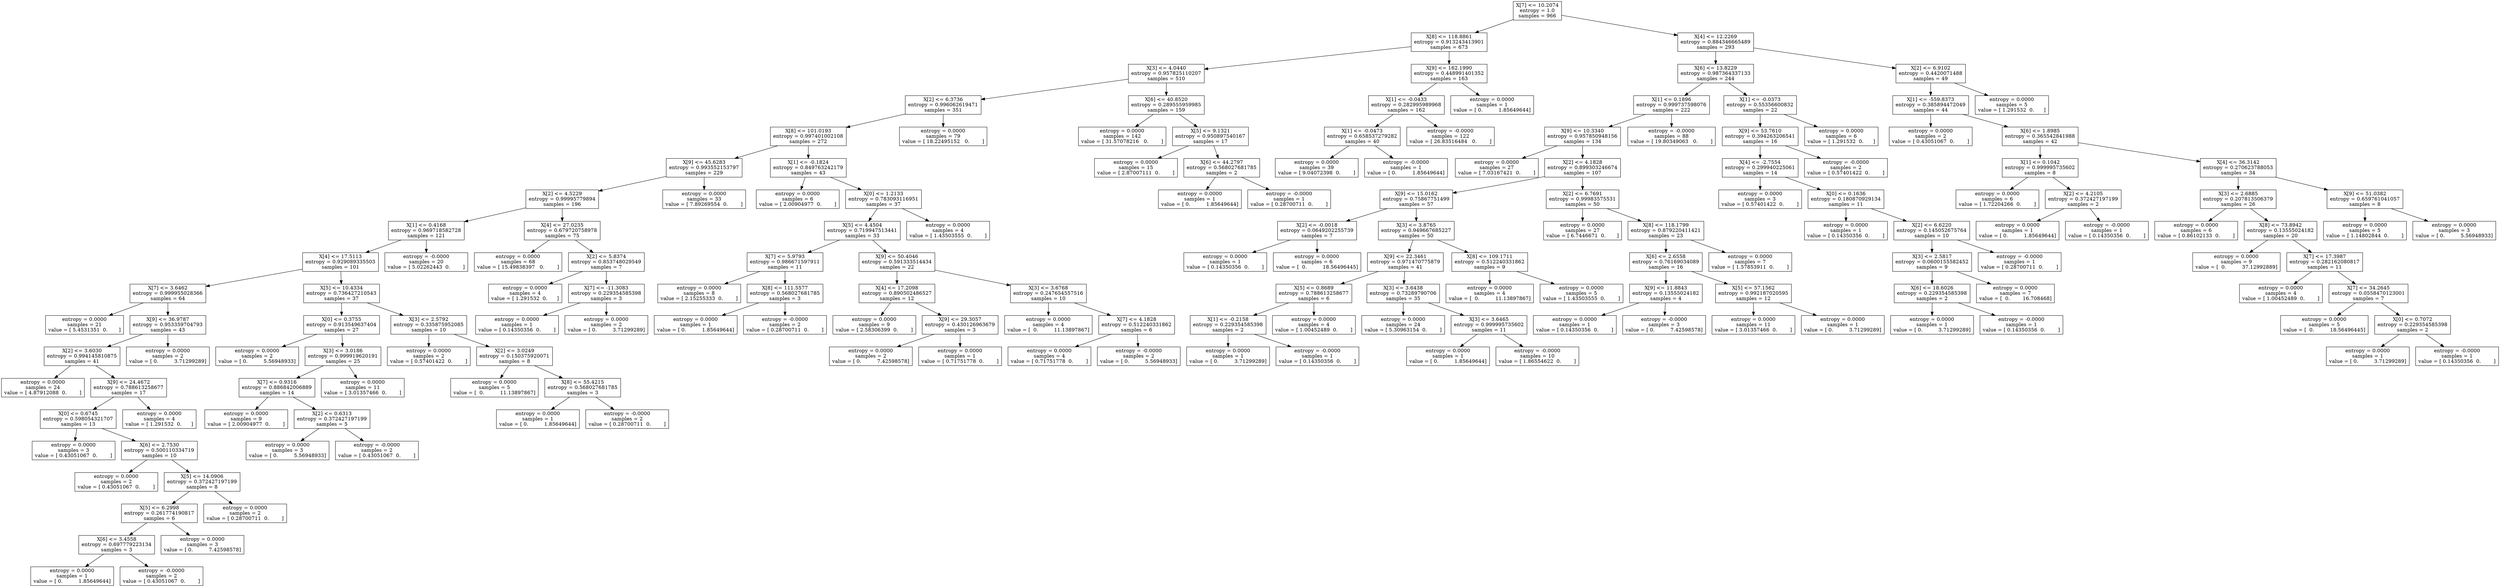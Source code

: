 digraph Tree {
0 [label="X[7] <= 10.2074\nentropy = 1.0\nsamples = 966", shape="box"] ;
1 [label="X[8] <= 118.8861\nentropy = 0.913243413901\nsamples = 673", shape="box"] ;
0 -> 1 ;
2 [label="X[3] <= 4.0440\nentropy = 0.957825110207\nsamples = 510", shape="box"] ;
1 -> 2 ;
3 [label="X[2] <= 6.3736\nentropy = 0.996062619471\nsamples = 351", shape="box"] ;
2 -> 3 ;
4 [label="X[8] <= 101.0193\nentropy = 0.997401002108\nsamples = 272", shape="box"] ;
3 -> 4 ;
5 [label="X[9] <= 45.6283\nentropy = 0.993552153797\nsamples = 229", shape="box"] ;
4 -> 5 ;
6 [label="X[2] <= 4.5229\nentropy = 0.99995779894\nsamples = 196", shape="box"] ;
5 -> 6 ;
7 [label="X[1] <= 0.4168\nentropy = 0.969718582728\nsamples = 121", shape="box"] ;
6 -> 7 ;
8 [label="X[4] <= 17.5113\nentropy = 0.929089335503\nsamples = 101", shape="box"] ;
7 -> 8 ;
9 [label="X[7] <= 3.6462\nentropy = 0.999955028366\nsamples = 64", shape="box"] ;
8 -> 9 ;
10 [label="entropy = 0.0000\nsamples = 21\nvalue = [ 5.4531351  0.       ]", shape="box"] ;
9 -> 10 ;
11 [label="X[9] <= 36.9787\nentropy = 0.953359704793\nsamples = 43", shape="box"] ;
9 -> 11 ;
12 [label="X[2] <= 3.6030\nentropy = 0.994145810875\nsamples = 41", shape="box"] ;
11 -> 12 ;
13 [label="entropy = 0.0000\nsamples = 24\nvalue = [ 4.87912088  0.        ]", shape="box"] ;
12 -> 13 ;
14 [label="X[9] <= 24.4672\nentropy = 0.788613258677\nsamples = 17", shape="box"] ;
12 -> 14 ;
15 [label="X[0] <= 0.6745\nentropy = 0.598054321707\nsamples = 13", shape="box"] ;
14 -> 15 ;
16 [label="entropy = 0.0000\nsamples = 3\nvalue = [ 0.43051067  0.        ]", shape="box"] ;
15 -> 16 ;
17 [label="X[6] <= 2.7530\nentropy = 0.500110334719\nsamples = 10", shape="box"] ;
15 -> 17 ;
18 [label="entropy = 0.0000\nsamples = 2\nvalue = [ 0.43051067  0.        ]", shape="box"] ;
17 -> 18 ;
19 [label="X[5] <= 14.0906\nentropy = 0.372427197199\nsamples = 8", shape="box"] ;
17 -> 19 ;
20 [label="X[5] <= 6.2998\nentropy = 0.261774190817\nsamples = 6", shape="box"] ;
19 -> 20 ;
21 [label="X[6] <= 3.4558\nentropy = 0.697779223134\nsamples = 3", shape="box"] ;
20 -> 21 ;
22 [label="entropy = 0.0000\nsamples = 1\nvalue = [ 0.          1.85649644]", shape="box"] ;
21 -> 22 ;
23 [label="entropy = -0.0000\nsamples = 2\nvalue = [ 0.43051067  0.        ]", shape="box"] ;
21 -> 23 ;
24 [label="entropy = 0.0000\nsamples = 3\nvalue = [ 0.          7.42598578]", shape="box"] ;
20 -> 24 ;
25 [label="entropy = 0.0000\nsamples = 2\nvalue = [ 0.28700711  0.        ]", shape="box"] ;
19 -> 25 ;
26 [label="entropy = 0.0000\nsamples = 4\nvalue = [ 1.291532  0.      ]", shape="box"] ;
14 -> 26 ;
27 [label="entropy = 0.0000\nsamples = 2\nvalue = [ 0.          3.71299289]", shape="box"] ;
11 -> 27 ;
28 [label="X[5] <= 10.4334\nentropy = 0.736427210543\nsamples = 37", shape="box"] ;
8 -> 28 ;
29 [label="X[0] <= 0.3755\nentropy = 0.913549637404\nsamples = 27", shape="box"] ;
28 -> 29 ;
30 [label="entropy = 0.0000\nsamples = 2\nvalue = [ 0.          5.56948933]", shape="box"] ;
29 -> 30 ;
31 [label="X[3] <= 3.0186\nentropy = 0.999919620191\nsamples = 25", shape="box"] ;
29 -> 31 ;
32 [label="X[7] <= 0.9316\nentropy = 0.886842006889\nsamples = 14", shape="box"] ;
31 -> 32 ;
33 [label="entropy = 0.0000\nsamples = 9\nvalue = [ 2.00904977  0.        ]", shape="box"] ;
32 -> 33 ;
34 [label="X[2] <= 0.6313\nentropy = 0.372427197199\nsamples = 5", shape="box"] ;
32 -> 34 ;
35 [label="entropy = 0.0000\nsamples = 3\nvalue = [ 0.          5.56948933]", shape="box"] ;
34 -> 35 ;
36 [label="entropy = -0.0000\nsamples = 2\nvalue = [ 0.43051067  0.        ]", shape="box"] ;
34 -> 36 ;
37 [label="entropy = 0.0000\nsamples = 11\nvalue = [ 3.01357466  0.        ]", shape="box"] ;
31 -> 37 ;
38 [label="X[3] <= 2.5792\nentropy = 0.335875952085\nsamples = 10", shape="box"] ;
28 -> 38 ;
39 [label="entropy = 0.0000\nsamples = 2\nvalue = [ 0.57401422  0.        ]", shape="box"] ;
38 -> 39 ;
40 [label="X[2] <= 3.0249\nentropy = 0.150375920071\nsamples = 8", shape="box"] ;
38 -> 40 ;
41 [label="entropy = 0.0000\nsamples = 5\nvalue = [  0.          11.13897867]", shape="box"] ;
40 -> 41 ;
42 [label="X[8] <= 55.4215\nentropy = 0.568027681785\nsamples = 3", shape="box"] ;
40 -> 42 ;
43 [label="entropy = 0.0000\nsamples = 1\nvalue = [ 0.          1.85649644]", shape="box"] ;
42 -> 43 ;
44 [label="entropy = -0.0000\nsamples = 2\nvalue = [ 0.28700711  0.        ]", shape="box"] ;
42 -> 44 ;
45 [label="entropy = -0.0000\nsamples = 20\nvalue = [ 5.02262443  0.        ]", shape="box"] ;
7 -> 45 ;
46 [label="X[4] <= 27.0235\nentropy = 0.679720758978\nsamples = 75", shape="box"] ;
6 -> 46 ;
47 [label="entropy = 0.0000\nsamples = 68\nvalue = [ 15.49838397   0.        ]", shape="box"] ;
46 -> 47 ;
48 [label="X[2] <= 5.8374\nentropy = 0.853748029549\nsamples = 7", shape="box"] ;
46 -> 48 ;
49 [label="entropy = 0.0000\nsamples = 4\nvalue = [ 1.291532  0.      ]", shape="box"] ;
48 -> 49 ;
50 [label="X[7] <= -11.3083\nentropy = 0.229354585398\nsamples = 3", shape="box"] ;
48 -> 50 ;
51 [label="entropy = 0.0000\nsamples = 1\nvalue = [ 0.14350356  0.        ]", shape="box"] ;
50 -> 51 ;
52 [label="entropy = 0.0000\nsamples = 2\nvalue = [ 0.          3.71299289]", shape="box"] ;
50 -> 52 ;
53 [label="entropy = 0.0000\nsamples = 33\nvalue = [ 7.89269554  0.        ]", shape="box"] ;
5 -> 53 ;
54 [label="X[1] <= -0.1824\nentropy = 0.849763242179\nsamples = 43", shape="box"] ;
4 -> 54 ;
55 [label="entropy = 0.0000\nsamples = 6\nvalue = [ 2.00904977  0.        ]", shape="box"] ;
54 -> 55 ;
56 [label="X[0] <= 1.2133\nentropy = 0.783093116951\nsamples = 37", shape="box"] ;
54 -> 56 ;
57 [label="X[5] <= 4.4504\nentropy = 0.719947513441\nsamples = 33", shape="box"] ;
56 -> 57 ;
58 [label="X[7] <= 5.9793\nentropy = 0.986671597911\nsamples = 11", shape="box"] ;
57 -> 58 ;
59 [label="entropy = 0.0000\nsamples = 8\nvalue = [ 2.15255333  0.        ]", shape="box"] ;
58 -> 59 ;
60 [label="X[8] <= 111.5577\nentropy = 0.568027681785\nsamples = 3", shape="box"] ;
58 -> 60 ;
61 [label="entropy = 0.0000\nsamples = 1\nvalue = [ 0.          1.85649644]", shape="box"] ;
60 -> 61 ;
62 [label="entropy = -0.0000\nsamples = 2\nvalue = [ 0.28700711  0.        ]", shape="box"] ;
60 -> 62 ;
63 [label="X[9] <= 50.4046\nentropy = 0.591333514434\nsamples = 22", shape="box"] ;
57 -> 63 ;
64 [label="X[4] <= 17.2098\nentropy = 0.890502486527\nsamples = 12", shape="box"] ;
63 -> 64 ;
65 [label="entropy = 0.0000\nsamples = 9\nvalue = [ 2.58306399  0.        ]", shape="box"] ;
64 -> 65 ;
66 [label="X[9] <= 29.3057\nentropy = 0.430126963679\nsamples = 3", shape="box"] ;
64 -> 66 ;
67 [label="entropy = 0.0000\nsamples = 2\nvalue = [ 0.          7.42598578]", shape="box"] ;
66 -> 67 ;
68 [label="entropy = 0.0000\nsamples = 1\nvalue = [ 0.71751778  0.        ]", shape="box"] ;
66 -> 68 ;
69 [label="X[3] <= 3.6768\nentropy = 0.247654557516\nsamples = 10", shape="box"] ;
63 -> 69 ;
70 [label="entropy = 0.0000\nsamples = 4\nvalue = [  0.          11.13897867]", shape="box"] ;
69 -> 70 ;
71 [label="X[7] <= 4.1828\nentropy = 0.512240331862\nsamples = 6", shape="box"] ;
69 -> 71 ;
72 [label="entropy = 0.0000\nsamples = 4\nvalue = [ 0.71751778  0.        ]", shape="box"] ;
71 -> 72 ;
73 [label="entropy = -0.0000\nsamples = 2\nvalue = [ 0.          5.56948933]", shape="box"] ;
71 -> 73 ;
74 [label="entropy = 0.0000\nsamples = 4\nvalue = [ 1.43503555  0.        ]", shape="box"] ;
56 -> 74 ;
75 [label="entropy = 0.0000\nsamples = 79\nvalue = [ 18.22495152   0.        ]", shape="box"] ;
3 -> 75 ;
76 [label="X[6] <= 40.8520\nentropy = 0.289555959985\nsamples = 159", shape="box"] ;
2 -> 76 ;
77 [label="entropy = 0.0000\nsamples = 142\nvalue = [ 31.57078216   0.        ]", shape="box"] ;
76 -> 77 ;
78 [label="X[5] <= 9.1321\nentropy = 0.950897540167\nsamples = 17", shape="box"] ;
76 -> 78 ;
79 [label="entropy = 0.0000\nsamples = 15\nvalue = [ 2.87007111  0.        ]", shape="box"] ;
78 -> 79 ;
80 [label="X[6] <= 44.2797\nentropy = 0.568027681785\nsamples = 2", shape="box"] ;
78 -> 80 ;
81 [label="entropy = 0.0000\nsamples = 1\nvalue = [ 0.          1.85649644]", shape="box"] ;
80 -> 81 ;
82 [label="entropy = -0.0000\nsamples = 1\nvalue = [ 0.28700711  0.        ]", shape="box"] ;
80 -> 82 ;
83 [label="X[9] <= 162.1990\nentropy = 0.448991401352\nsamples = 163", shape="box"] ;
1 -> 83 ;
84 [label="X[1] <= -0.0433\nentropy = 0.282995989968\nsamples = 162", shape="box"] ;
83 -> 84 ;
85 [label="X[1] <= -0.0473\nentropy = 0.658537279282\nsamples = 40", shape="box"] ;
84 -> 85 ;
86 [label="entropy = 0.0000\nsamples = 39\nvalue = [ 9.04072398  0.        ]", shape="box"] ;
85 -> 86 ;
87 [label="entropy = -0.0000\nsamples = 1\nvalue = [ 0.          1.85649644]", shape="box"] ;
85 -> 87 ;
88 [label="entropy = -0.0000\nsamples = 122\nvalue = [ 26.83516484   0.        ]", shape="box"] ;
84 -> 88 ;
89 [label="entropy = 0.0000\nsamples = 1\nvalue = [ 0.          1.85649644]", shape="box"] ;
83 -> 89 ;
90 [label="X[4] <= 12.2269\nentropy = 0.884346665489\nsamples = 293", shape="box"] ;
0 -> 90 ;
91 [label="X[6] <= 13.8229\nentropy = 0.987364337133\nsamples = 244", shape="box"] ;
90 -> 91 ;
92 [label="X[1] <= 0.1896\nentropy = 0.999737598076\nsamples = 222", shape="box"] ;
91 -> 92 ;
93 [label="X[9] <= 10.3340\nentropy = 0.957850948156\nsamples = 134", shape="box"] ;
92 -> 93 ;
94 [label="entropy = 0.0000\nsamples = 27\nvalue = [ 7.03167421  0.        ]", shape="box"] ;
93 -> 94 ;
95 [label="X[2] <= 4.1828\nentropy = 0.899303246674\nsamples = 107", shape="box"] ;
93 -> 95 ;
96 [label="X[9] <= 15.0162\nentropy = 0.75867751499\nsamples = 57", shape="box"] ;
95 -> 96 ;
97 [label="X[2] <= -0.0018\nentropy = 0.0649202255739\nsamples = 7", shape="box"] ;
96 -> 97 ;
98 [label="entropy = 0.0000\nsamples = 1\nvalue = [ 0.14350356  0.        ]", shape="box"] ;
97 -> 98 ;
99 [label="entropy = 0.0000\nsamples = 6\nvalue = [  0.          18.56496445]", shape="box"] ;
97 -> 99 ;
100 [label="X[3] <= 3.8765\nentropy = 0.949667685227\nsamples = 50", shape="box"] ;
96 -> 100 ;
101 [label="X[9] <= 22.3461\nentropy = 0.971470775879\nsamples = 41", shape="box"] ;
100 -> 101 ;
102 [label="X[5] <= 0.8689\nentropy = 0.788613258677\nsamples = 6", shape="box"] ;
101 -> 102 ;
103 [label="X[1] <= -0.2158\nentropy = 0.229354585398\nsamples = 2", shape="box"] ;
102 -> 103 ;
104 [label="entropy = 0.0000\nsamples = 1\nvalue = [ 0.          3.71299289]", shape="box"] ;
103 -> 104 ;
105 [label="entropy = -0.0000\nsamples = 1\nvalue = [ 0.14350356  0.        ]", shape="box"] ;
103 -> 105 ;
106 [label="entropy = 0.0000\nsamples = 4\nvalue = [ 1.00452489  0.        ]", shape="box"] ;
102 -> 106 ;
107 [label="X[3] <= 3.6438\nentropy = 0.73289790706\nsamples = 35", shape="box"] ;
101 -> 107 ;
108 [label="entropy = 0.0000\nsamples = 24\nvalue = [ 5.30963154  0.        ]", shape="box"] ;
107 -> 108 ;
109 [label="X[3] <= 3.6465\nentropy = 0.999995735602\nsamples = 11", shape="box"] ;
107 -> 109 ;
110 [label="entropy = 0.0000\nsamples = 1\nvalue = [ 0.          1.85649644]", shape="box"] ;
109 -> 110 ;
111 [label="entropy = -0.0000\nsamples = 10\nvalue = [ 1.86554622  0.        ]", shape="box"] ;
109 -> 111 ;
112 [label="X[8] <= 109.1711\nentropy = 0.512240331862\nsamples = 9", shape="box"] ;
100 -> 112 ;
113 [label="entropy = 0.0000\nsamples = 4\nvalue = [  0.          11.13897867]", shape="box"] ;
112 -> 113 ;
114 [label="entropy = 0.0000\nsamples = 5\nvalue = [ 1.43503555  0.        ]", shape="box"] ;
112 -> 114 ;
115 [label="X[2] <= 6.7691\nentropy = 0.99983575531\nsamples = 50", shape="box"] ;
95 -> 115 ;
116 [label="entropy = 0.0000\nsamples = 27\nvalue = [ 6.7446671  0.       ]", shape="box"] ;
115 -> 116 ;
117 [label="X[8] <= 118.1799\nentropy = 0.879220411421\nsamples = 23", shape="box"] ;
115 -> 117 ;
118 [label="X[6] <= 2.6558\nentropy = 0.76169034089\nsamples = 16", shape="box"] ;
117 -> 118 ;
119 [label="X[9] <= 11.8843\nentropy = 0.13555024182\nsamples = 4", shape="box"] ;
118 -> 119 ;
120 [label="entropy = 0.0000\nsamples = 1\nvalue = [ 0.14350356  0.        ]", shape="box"] ;
119 -> 120 ;
121 [label="entropy = -0.0000\nsamples = 3\nvalue = [ 0.          7.42598578]", shape="box"] ;
119 -> 121 ;
122 [label="X[5] <= 57.1562\nentropy = 0.992187020595\nsamples = 12", shape="box"] ;
118 -> 122 ;
123 [label="entropy = 0.0000\nsamples = 11\nvalue = [ 3.01357466  0.        ]", shape="box"] ;
122 -> 123 ;
124 [label="entropy = 0.0000\nsamples = 1\nvalue = [ 0.          3.71299289]", shape="box"] ;
122 -> 124 ;
125 [label="entropy = 0.0000\nsamples = 7\nvalue = [ 1.57853911  0.        ]", shape="box"] ;
117 -> 125 ;
126 [label="entropy = -0.0000\nsamples = 88\nvalue = [ 19.80349063   0.        ]", shape="box"] ;
92 -> 126 ;
127 [label="X[1] <= -0.0373\nentropy = 0.55356600832\nsamples = 22", shape="box"] ;
91 -> 127 ;
128 [label="X[9] <= 53.7610\nentropy = 0.394263206541\nsamples = 16", shape="box"] ;
127 -> 128 ;
129 [label="X[4] <= -2.7554\nentropy = 0.299940225061\nsamples = 14", shape="box"] ;
128 -> 129 ;
130 [label="entropy = 0.0000\nsamples = 3\nvalue = [ 0.57401422  0.        ]", shape="box"] ;
129 -> 130 ;
131 [label="X[0] <= 0.1636\nentropy = 0.180870929134\nsamples = 11", shape="box"] ;
129 -> 131 ;
132 [label="entropy = 0.0000\nsamples = 1\nvalue = [ 0.14350356  0.        ]", shape="box"] ;
131 -> 132 ;
133 [label="X[2] <= 6.6220\nentropy = 0.145052675764\nsamples = 10", shape="box"] ;
131 -> 133 ;
134 [label="X[3] <= 2.5817\nentropy = 0.0600155582452\nsamples = 9", shape="box"] ;
133 -> 134 ;
135 [label="X[6] <= 18.6026\nentropy = 0.229354585398\nsamples = 2", shape="box"] ;
134 -> 135 ;
136 [label="entropy = 0.0000\nsamples = 1\nvalue = [ 0.          3.71299289]", shape="box"] ;
135 -> 136 ;
137 [label="entropy = -0.0000\nsamples = 1\nvalue = [ 0.14350356  0.        ]", shape="box"] ;
135 -> 137 ;
138 [label="entropy = 0.0000\nsamples = 7\nvalue = [  0.        16.708468]", shape="box"] ;
134 -> 138 ;
139 [label="entropy = -0.0000\nsamples = 1\nvalue = [ 0.28700711  0.        ]", shape="box"] ;
133 -> 139 ;
140 [label="entropy = -0.0000\nsamples = 2\nvalue = [ 0.57401422  0.        ]", shape="box"] ;
128 -> 140 ;
141 [label="entropy = 0.0000\nsamples = 6\nvalue = [ 1.291532  0.      ]", shape="box"] ;
127 -> 141 ;
142 [label="X[2] <= 6.9102\nentropy = 0.4420071488\nsamples = 49", shape="box"] ;
90 -> 142 ;
143 [label="X[1] <= -559.8373\nentropy = 0.385894472049\nsamples = 44", shape="box"] ;
142 -> 143 ;
144 [label="entropy = 0.0000\nsamples = 2\nvalue = [ 0.43051067  0.        ]", shape="box"] ;
143 -> 144 ;
145 [label="X[6] <= 1.8985\nentropy = 0.365542841988\nsamples = 42", shape="box"] ;
143 -> 145 ;
146 [label="X[1] <= 0.1042\nentropy = 0.999995735602\nsamples = 8", shape="box"] ;
145 -> 146 ;
147 [label="entropy = 0.0000\nsamples = 6\nvalue = [ 1.72204266  0.        ]", shape="box"] ;
146 -> 147 ;
148 [label="X[2] <= 4.2105\nentropy = 0.372427197199\nsamples = 2", shape="box"] ;
146 -> 148 ;
149 [label="entropy = 0.0000\nsamples = 1\nvalue = [ 0.          1.85649644]", shape="box"] ;
148 -> 149 ;
150 [label="entropy = -0.0000\nsamples = 1\nvalue = [ 0.14350356  0.        ]", shape="box"] ;
148 -> 150 ;
151 [label="X[4] <= 36.3142\nentropy = 0.270623788053\nsamples = 34", shape="box"] ;
145 -> 151 ;
152 [label="X[3] <= 2.6885\nentropy = 0.207813506379\nsamples = 26", shape="box"] ;
151 -> 152 ;
153 [label="entropy = 0.0000\nsamples = 6\nvalue = [ 0.86102133  0.        ]", shape="box"] ;
152 -> 153 ;
154 [label="X[8] <= 73.8942\nentropy = 0.13555024182\nsamples = 20", shape="box"] ;
152 -> 154 ;
155 [label="entropy = 0.0000\nsamples = 9\nvalue = [  0.          37.12992889]", shape="box"] ;
154 -> 155 ;
156 [label="X[7] <= 17.3987\nentropy = 0.282162080817\nsamples = 11", shape="box"] ;
154 -> 156 ;
157 [label="entropy = 0.0000\nsamples = 4\nvalue = [ 1.00452489  0.        ]", shape="box"] ;
156 -> 157 ;
158 [label="X[7] <= 34.2645\nentropy = 0.0558470123001\nsamples = 7", shape="box"] ;
156 -> 158 ;
159 [label="entropy = 0.0000\nsamples = 5\nvalue = [  0.          18.56496445]", shape="box"] ;
158 -> 159 ;
160 [label="X[0] <= 0.7072\nentropy = 0.229354585398\nsamples = 2", shape="box"] ;
158 -> 160 ;
161 [label="entropy = 0.0000\nsamples = 1\nvalue = [ 0.          3.71299289]", shape="box"] ;
160 -> 161 ;
162 [label="entropy = -0.0000\nsamples = 1\nvalue = [ 0.14350356  0.        ]", shape="box"] ;
160 -> 162 ;
163 [label="X[9] <= 51.0382\nentropy = 0.659761041057\nsamples = 8", shape="box"] ;
151 -> 163 ;
164 [label="entropy = 0.0000\nsamples = 5\nvalue = [ 1.14802844  0.        ]", shape="box"] ;
163 -> 164 ;
165 [label="entropy = 0.0000\nsamples = 3\nvalue = [ 0.          5.56948933]", shape="box"] ;
163 -> 165 ;
166 [label="entropy = 0.0000\nsamples = 5\nvalue = [ 1.291532  0.      ]", shape="box"] ;
142 -> 166 ;
}